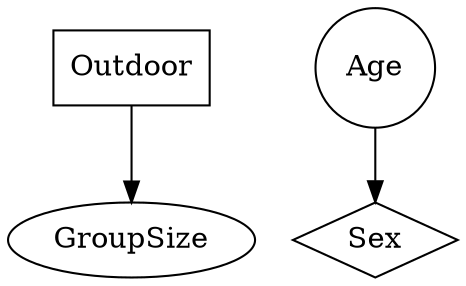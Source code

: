 digraph dag { 

"Outdoor"[shape=box];
"Sex"[shape=diamond];
"GroupSize"[shape=oval];
"Age"[shape=circle];



"Outdoor"->"GroupSize";
"Age"->"Sex";

}
